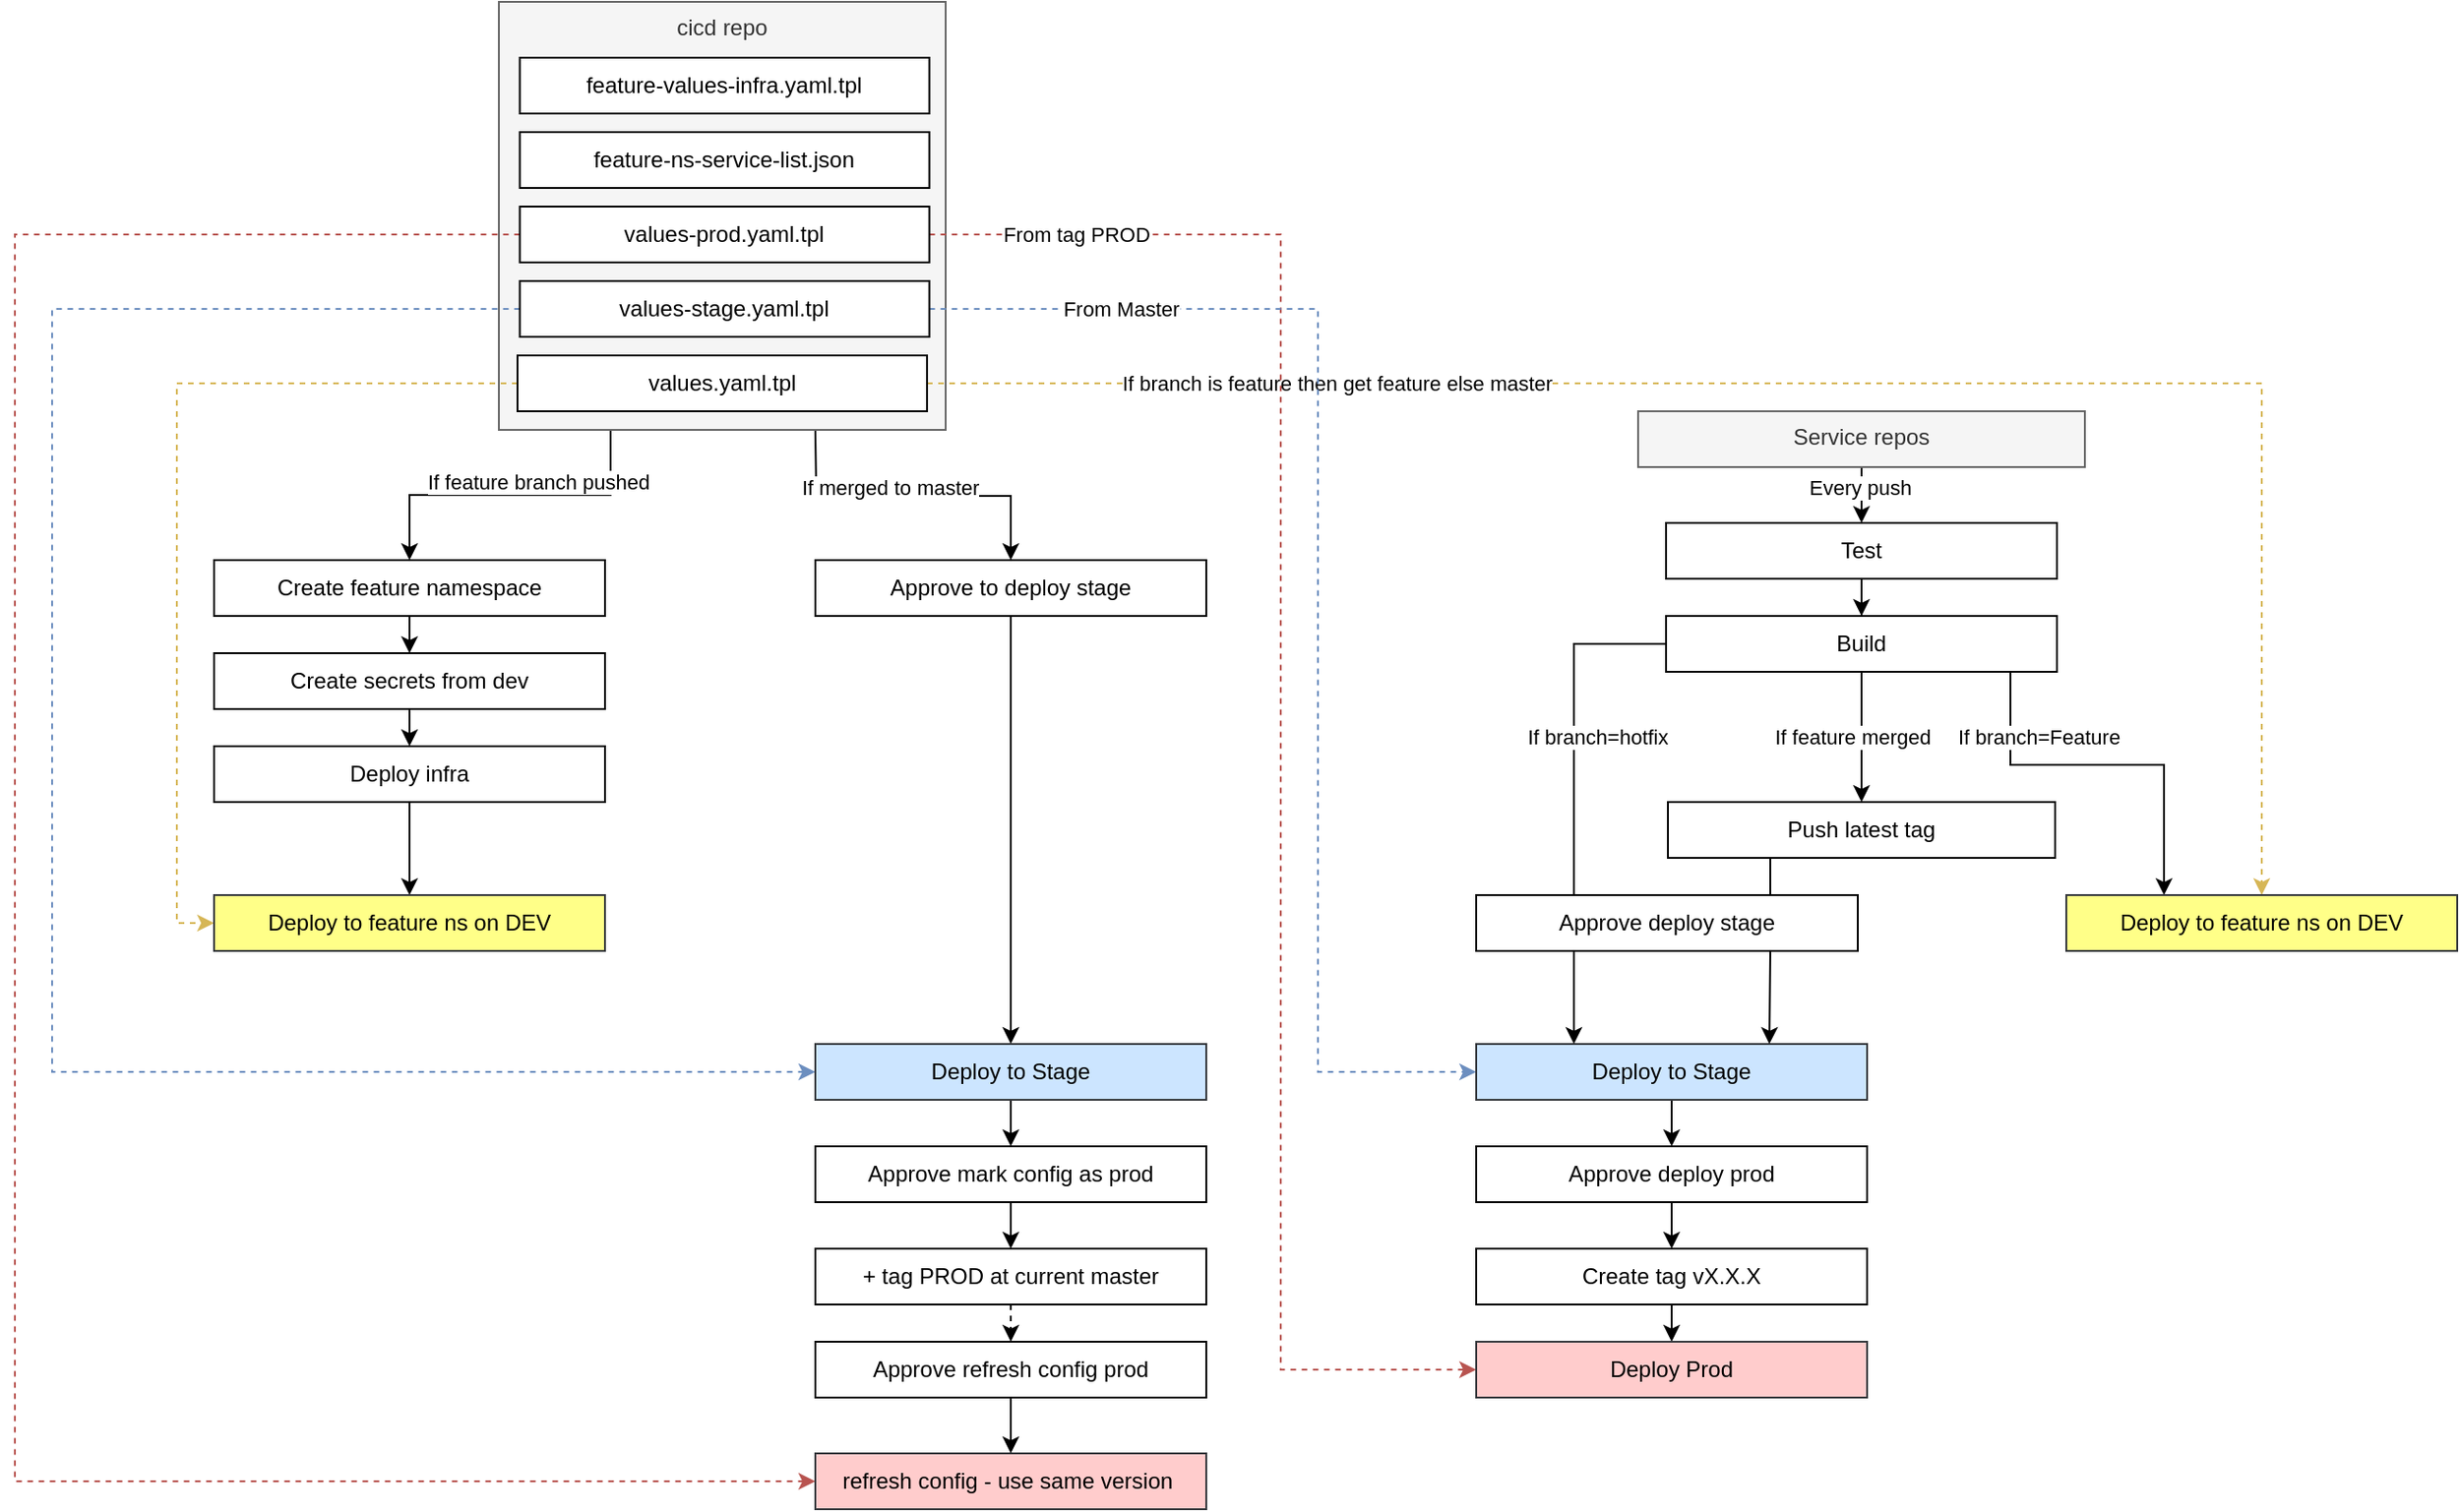 <mxfile version="14.0.1" type="github"><diagram id="RxMEeWCy8G6CTXu-9YJE" name="Page-1"><mxGraphModel dx="2200" dy="867" grid="1" gridSize="10" guides="1" tooltips="1" connect="1" arrows="1" fold="1" page="1" pageScale="1" pageWidth="827" pageHeight="1169" math="0" shadow="0"><root><mxCell id="0"/><mxCell id="1" parent="0"/><mxCell id="I1D86H4Sef8vusSO4HLG-9" style="edgeStyle=orthogonalEdgeStyle;rounded=0;orthogonalLoop=1;jettySize=auto;html=1;exitX=0.25;exitY=1;exitDx=0;exitDy=0;entryX=0.5;entryY=0;entryDx=0;entryDy=0;" edge="1" parent="1" source="PSYIGVpPT2Qj7c6pXOUl-4" target="I1D86H4Sef8vusSO4HLG-6"><mxGeometry relative="1" as="geometry"/></mxCell><mxCell id="I1D86H4Sef8vusSO4HLG-10" value="If feature branch pushed" style="edgeLabel;html=1;align=center;verticalAlign=middle;resizable=0;points=[];" vertex="1" connectable="0" parent="I1D86H4Sef8vusSO4HLG-9"><mxGeometry x="-0.084" y="-3" relative="1" as="geometry"><mxPoint x="7" y="-4" as="offset"/></mxGeometry></mxCell><mxCell id="I1D86H4Sef8vusSO4HLG-17" value="&lt;meta charset=&quot;utf-8&quot;&gt;&lt;span style=&quot;color: rgb(0, 0, 0); font-family: helvetica; font-size: 11px; font-style: normal; font-weight: 400; letter-spacing: normal; text-align: center; text-indent: 0px; text-transform: none; word-spacing: 0px; background-color: rgb(255, 255, 255); display: inline; float: none;&quot;&gt;If merged to master&lt;/span&gt;" style="edgeStyle=orthogonalEdgeStyle;rounded=0;orthogonalLoop=1;jettySize=auto;html=1;exitX=0.75;exitY=1;exitDx=0;exitDy=0;entryX=0.5;entryY=0;entryDx=0;entryDy=0;" edge="1" parent="1" target="I1D86H4Sef8vusSO4HLG-14"><mxGeometry x="-0.143" y="5" relative="1" as="geometry"><mxPoint x="-300" y="230" as="sourcePoint"/><mxPoint as="offset"/></mxGeometry></mxCell><mxCell id="PSYIGVpPT2Qj7c6pXOUl-4" value="cicd repo" style="rounded=0;whiteSpace=wrap;html=1;verticalAlign=top;fillColor=#f5f5f5;strokeColor=#666666;fontColor=#333333;" parent="1" vertex="1"><mxGeometry x="-470" width="240" height="230" as="geometry"/></mxCell><mxCell id="PSYIGVpPT2Qj7c6pXOUl-6" value="feature-values-infra.yaml.tpl" style="rounded=0;whiteSpace=wrap;html=1;" parent="1" vertex="1"><mxGeometry x="-458.75" y="30" width="220" height="30" as="geometry"/></mxCell><mxCell id="PSYIGVpPT2Qj7c6pXOUl-30" style="edgeStyle=orthogonalEdgeStyle;rounded=0;orthogonalLoop=1;jettySize=auto;html=1;exitX=0.5;exitY=1;exitDx=0;exitDy=0;entryX=0.5;entryY=0;entryDx=0;entryDy=0;" parent="1" source="PSYIGVpPT2Qj7c6pXOUl-10" target="PSYIGVpPT2Qj7c6pXOUl-29" edge="1"><mxGeometry relative="1" as="geometry"/></mxCell><mxCell id="I1D86H4Sef8vusSO4HLG-1" value="Every push" style="edgeLabel;html=1;align=center;verticalAlign=middle;resizable=0;points=[];" vertex="1" connectable="0" parent="PSYIGVpPT2Qj7c6pXOUl-30"><mxGeometry x="-0.279" y="-1" relative="1" as="geometry"><mxPoint as="offset"/></mxGeometry></mxCell><mxCell id="PSYIGVpPT2Qj7c6pXOUl-10" value="Service repos" style="rounded=0;whiteSpace=wrap;html=1;verticalAlign=top;fillColor=#f5f5f5;strokeColor=#666666;fontColor=#333333;" parent="1" vertex="1"><mxGeometry x="142" y="220" width="240" height="30" as="geometry"/></mxCell><mxCell id="PSYIGVpPT2Qj7c6pXOUl-74" style="edgeStyle=orthogonalEdgeStyle;rounded=0;orthogonalLoop=1;jettySize=auto;html=1;exitX=1;exitY=0.5;exitDx=0;exitDy=0;dashed=1;fillColor=#fff2cc;strokeColor=#d6b656;" parent="1" source="PSYIGVpPT2Qj7c6pXOUl-11" target="PSYIGVpPT2Qj7c6pXOUl-36" edge="1"><mxGeometry relative="1" as="geometry"><Array as="points"><mxPoint x="477" y="205"/></Array></mxGeometry></mxCell><mxCell id="PSYIGVpPT2Qj7c6pXOUl-75" value="If branch is feature then get feature else master" style="edgeLabel;html=1;align=center;verticalAlign=middle;resizable=0;points=[];" parent="PSYIGVpPT2Qj7c6pXOUl-74" vertex="1" connectable="0"><mxGeometry x="-0.347" y="2" relative="1" as="geometry"><mxPoint x="-104" y="2" as="offset"/></mxGeometry></mxCell><mxCell id="I1D86H4Sef8vusSO4HLG-41" style="edgeStyle=orthogonalEdgeStyle;rounded=0;orthogonalLoop=1;jettySize=auto;html=1;exitX=0;exitY=0.5;exitDx=0;exitDy=0;entryX=0;entryY=0.5;entryDx=0;entryDy=0;dashed=1;fillColor=#fff2cc;strokeColor=#d6b656;" edge="1" parent="1" source="PSYIGVpPT2Qj7c6pXOUl-11" target="I1D86H4Sef8vusSO4HLG-33"><mxGeometry relative="1" as="geometry"/></mxCell><mxCell id="PSYIGVpPT2Qj7c6pXOUl-11" value="values.yaml.tpl" style="rounded=0;whiteSpace=wrap;html=1;" parent="1" vertex="1"><mxGeometry x="-460" y="190" width="220" height="30" as="geometry"/></mxCell><mxCell id="I1D86H4Sef8vusSO4HLG-37" style="edgeStyle=orthogonalEdgeStyle;rounded=0;orthogonalLoop=1;jettySize=auto;html=1;exitX=1;exitY=0.5;exitDx=0;exitDy=0;entryX=0;entryY=0.5;entryDx=0;entryDy=0;dashed=1;fillColor=#f8cecc;strokeColor=#b85450;" edge="1" parent="1" source="PSYIGVpPT2Qj7c6pXOUl-12" target="PSYIGVpPT2Qj7c6pXOUl-49"><mxGeometry relative="1" as="geometry"><Array as="points"><mxPoint x="-50" y="125"/><mxPoint x="-50" y="735"/></Array></mxGeometry></mxCell><mxCell id="I1D86H4Sef8vusSO4HLG-38" value="From tag PROD" style="edgeLabel;html=1;align=center;verticalAlign=middle;resizable=0;points=[];" vertex="1" connectable="0" parent="I1D86H4Sef8vusSO4HLG-37"><mxGeometry x="-0.856" y="1" relative="1" as="geometry"><mxPoint x="13.75" y="1" as="offset"/></mxGeometry></mxCell><mxCell id="I1D86H4Sef8vusSO4HLG-39" style="edgeStyle=orthogonalEdgeStyle;rounded=0;orthogonalLoop=1;jettySize=auto;html=1;exitX=0;exitY=0.5;exitDx=0;exitDy=0;entryX=0;entryY=0.5;entryDx=0;entryDy=0;dashed=1;fillColor=#f8cecc;strokeColor=#b85450;" edge="1" parent="1" source="PSYIGVpPT2Qj7c6pXOUl-12" target="I1D86H4Sef8vusSO4HLG-30"><mxGeometry relative="1" as="geometry"><Array as="points"><mxPoint x="-730" y="125"/><mxPoint x="-730" y="795"/></Array></mxGeometry></mxCell><mxCell id="PSYIGVpPT2Qj7c6pXOUl-12" value="values-prod.yaml.tpl" style="rounded=0;whiteSpace=wrap;html=1;" parent="1" vertex="1"><mxGeometry x="-458.75" y="110" width="220" height="30" as="geometry"/></mxCell><mxCell id="I1D86H4Sef8vusSO4HLG-35" style="edgeStyle=orthogonalEdgeStyle;rounded=0;orthogonalLoop=1;jettySize=auto;html=1;exitX=1;exitY=0.5;exitDx=0;exitDy=0;entryX=0;entryY=0.5;entryDx=0;entryDy=0;dashed=1;fillColor=#dae8fc;strokeColor=#6c8ebf;" edge="1" parent="1" source="PSYIGVpPT2Qj7c6pXOUl-13" target="PSYIGVpPT2Qj7c6pXOUl-31"><mxGeometry relative="1" as="geometry"><Array as="points"><mxPoint x="-30" y="165"/><mxPoint x="-30" y="575"/></Array></mxGeometry></mxCell><mxCell id="I1D86H4Sef8vusSO4HLG-36" value="From Master" style="edgeLabel;html=1;align=center;verticalAlign=middle;resizable=0;points=[];" vertex="1" connectable="0" parent="I1D86H4Sef8vusSO4HLG-35"><mxGeometry x="-0.709" relative="1" as="geometry"><mxPoint as="offset"/></mxGeometry></mxCell><mxCell id="I1D86H4Sef8vusSO4HLG-40" style="edgeStyle=orthogonalEdgeStyle;rounded=0;orthogonalLoop=1;jettySize=auto;html=1;exitX=0;exitY=0.5;exitDx=0;exitDy=0;entryX=0;entryY=0.5;entryDx=0;entryDy=0;dashed=1;fillColor=#dae8fc;strokeColor=#6c8ebf;" edge="1" parent="1" source="PSYIGVpPT2Qj7c6pXOUl-13" target="I1D86H4Sef8vusSO4HLG-26"><mxGeometry relative="1" as="geometry"><Array as="points"><mxPoint x="-710" y="165"/><mxPoint x="-710" y="575"/></Array></mxGeometry></mxCell><mxCell id="PSYIGVpPT2Qj7c6pXOUl-13" value="values-stage.yaml.tpl" style="rounded=0;whiteSpace=wrap;html=1;" parent="1" vertex="1"><mxGeometry x="-458.75" y="150" width="220" height="30" as="geometry"/></mxCell><mxCell id="PSYIGVpPT2Qj7c6pXOUl-26" style="edgeStyle=orthogonalEdgeStyle;rounded=0;orthogonalLoop=1;jettySize=auto;html=1;exitX=0.5;exitY=1;exitDx=0;exitDy=0;entryX=0.5;entryY=0;entryDx=0;entryDy=0;" parent="1" source="PSYIGVpPT2Qj7c6pXOUl-14" edge="1"><mxGeometry relative="1" as="geometry"><mxPoint x="655" y="330" as="targetPoint"/></mxGeometry></mxCell><mxCell id="PSYIGVpPT2Qj7c6pXOUl-25" style="edgeStyle=orthogonalEdgeStyle;rounded=0;orthogonalLoop=1;jettySize=auto;html=1;exitX=0.5;exitY=1;exitDx=0;exitDy=0;entryX=0.5;entryY=0;entryDx=0;entryDy=0;" parent="1" source="PSYIGVpPT2Qj7c6pXOUl-15" edge="1"><mxGeometry relative="1" as="geometry"><mxPoint x="655" y="380" as="targetPoint"/></mxGeometry></mxCell><mxCell id="PSYIGVpPT2Qj7c6pXOUl-24" style="edgeStyle=orthogonalEdgeStyle;rounded=0;orthogonalLoop=1;jettySize=auto;html=1;exitX=0.5;exitY=1;exitDx=0;exitDy=0;entryX=0.5;entryY=0;entryDx=0;entryDy=0;" parent="1" source="PSYIGVpPT2Qj7c6pXOUl-18" edge="1"><mxGeometry relative="1" as="geometry"><mxPoint x="655" y="430" as="targetPoint"/></mxGeometry></mxCell><mxCell id="PSYIGVpPT2Qj7c6pXOUl-35" style="edgeStyle=orthogonalEdgeStyle;rounded=0;orthogonalLoop=1;jettySize=auto;html=1;exitX=0.5;exitY=1;exitDx=0;exitDy=0;" parent="1" source="PSYIGVpPT2Qj7c6pXOUl-29" target="PSYIGVpPT2Qj7c6pXOUl-34" edge="1"><mxGeometry relative="1" as="geometry"/></mxCell><mxCell id="PSYIGVpPT2Qj7c6pXOUl-29" value="Test" style="rounded=0;whiteSpace=wrap;html=1;" parent="1" vertex="1"><mxGeometry x="157" y="280" width="210" height="30" as="geometry"/></mxCell><mxCell id="PSYIGVpPT2Qj7c6pXOUl-64" style="edgeStyle=orthogonalEdgeStyle;rounded=0;orthogonalLoop=1;jettySize=auto;html=1;exitX=0.5;exitY=1;exitDx=0;exitDy=0;entryX=0.5;entryY=0;entryDx=0;entryDy=0;" parent="1" source="PSYIGVpPT2Qj7c6pXOUl-31" target="PSYIGVpPT2Qj7c6pXOUl-32" edge="1"><mxGeometry relative="1" as="geometry"/></mxCell><mxCell id="PSYIGVpPT2Qj7c6pXOUl-31" value="Deploy to Stage" style="rounded=0;whiteSpace=wrap;html=1;fillColor=#cce5ff;strokeColor=#36393d;" parent="1" vertex="1"><mxGeometry x="55" y="560" width="210" height="30" as="geometry"/></mxCell><mxCell id="PSYIGVpPT2Qj7c6pXOUl-50" style="edgeStyle=orthogonalEdgeStyle;rounded=0;orthogonalLoop=1;jettySize=auto;html=1;exitX=0.5;exitY=1;exitDx=0;exitDy=0;entryX=0.5;entryY=0;entryDx=0;entryDy=0;" parent="1" source="PSYIGVpPT2Qj7c6pXOUl-62" target="PSYIGVpPT2Qj7c6pXOUl-49" edge="1"><mxGeometry relative="1" as="geometry"/></mxCell><mxCell id="PSYIGVpPT2Qj7c6pXOUl-63" style="edgeStyle=orthogonalEdgeStyle;rounded=0;orthogonalLoop=1;jettySize=auto;html=1;exitX=0.5;exitY=1;exitDx=0;exitDy=0;entryX=0.5;entryY=0;entryDx=0;entryDy=0;" parent="1" source="PSYIGVpPT2Qj7c6pXOUl-32" target="PSYIGVpPT2Qj7c6pXOUl-62" edge="1"><mxGeometry relative="1" as="geometry"/></mxCell><mxCell id="PSYIGVpPT2Qj7c6pXOUl-32" value="Approve deploy prod" style="rounded=0;whiteSpace=wrap;html=1;" parent="1" vertex="1"><mxGeometry x="55" y="615" width="210" height="30" as="geometry"/></mxCell><mxCell id="PSYIGVpPT2Qj7c6pXOUl-41" style="edgeStyle=orthogonalEdgeStyle;rounded=0;orthogonalLoop=1;jettySize=auto;html=1;exitX=0.75;exitY=1;exitDx=0;exitDy=0;entryX=0.25;entryY=0;entryDx=0;entryDy=0;" parent="1" source="PSYIGVpPT2Qj7c6pXOUl-34" target="PSYIGVpPT2Qj7c6pXOUl-36" edge="1"><mxGeometry relative="1" as="geometry"><Array as="points"><mxPoint x="342" y="360"/><mxPoint x="342" y="410"/><mxPoint x="425" y="410"/></Array></mxGeometry></mxCell><mxCell id="PSYIGVpPT2Qj7c6pXOUl-42" value="If branch=Feature" style="edgeLabel;html=1;align=center;verticalAlign=middle;resizable=0;points=[];" parent="PSYIGVpPT2Qj7c6pXOUl-41" vertex="1" connectable="0"><mxGeometry x="-0.241" y="3" relative="1" as="geometry"><mxPoint x="4.5" y="-12" as="offset"/></mxGeometry></mxCell><mxCell id="PSYIGVpPT2Qj7c6pXOUl-57" style="edgeStyle=orthogonalEdgeStyle;rounded=0;orthogonalLoop=1;jettySize=auto;html=1;exitX=0.5;exitY=1;exitDx=0;exitDy=0;entryX=0.5;entryY=0;entryDx=0;entryDy=0;" parent="1" source="PSYIGVpPT2Qj7c6pXOUl-34" target="PSYIGVpPT2Qj7c6pXOUl-52" edge="1"><mxGeometry relative="1" as="geometry"/></mxCell><mxCell id="PSYIGVpPT2Qj7c6pXOUl-58" value="If feature merged" style="edgeLabel;html=1;align=center;verticalAlign=middle;resizable=0;points=[];" parent="PSYIGVpPT2Qj7c6pXOUl-57" vertex="1" connectable="0"><mxGeometry x="0.054" y="2" relative="1" as="geometry"><mxPoint x="-7" y="-2" as="offset"/></mxGeometry></mxCell><mxCell id="PSYIGVpPT2Qj7c6pXOUl-60" value="" style="edgeStyle=orthogonalEdgeStyle;rounded=0;orthogonalLoop=1;jettySize=auto;html=1;exitX=0;exitY=0.5;exitDx=0;exitDy=0;entryX=0.25;entryY=0;entryDx=0;entryDy=0;" parent="1" source="PSYIGVpPT2Qj7c6pXOUl-34" target="PSYIGVpPT2Qj7c6pXOUl-31" edge="1"><mxGeometry x="-0.227" y="23" relative="1" as="geometry"><mxPoint y="1" as="offset"/></mxGeometry></mxCell><mxCell id="PSYIGVpPT2Qj7c6pXOUl-67" value="&lt;span style=&quot;font-family: &amp;#34;helvetica&amp;#34;&quot;&gt;If branch=hotfix&lt;/span&gt;" style="edgeLabel;html=1;align=center;verticalAlign=middle;resizable=0;points=[];" parent="PSYIGVpPT2Qj7c6pXOUl-60" vertex="1" connectable="0"><mxGeometry x="-0.041" y="1" relative="1" as="geometry"><mxPoint x="11.5" y="-27.5" as="offset"/></mxGeometry></mxCell><mxCell id="PSYIGVpPT2Qj7c6pXOUl-34" value="Build" style="rounded=0;whiteSpace=wrap;html=1;" parent="1" vertex="1"><mxGeometry x="157" y="330" width="210" height="30" as="geometry"/></mxCell><mxCell id="PSYIGVpPT2Qj7c6pXOUl-36" value="Deploy to feature ns on DEV" style="rounded=0;whiteSpace=wrap;html=1;fillColor=#ffff88;strokeColor=#36393d;" parent="1" vertex="1"><mxGeometry x="372" y="480" width="210" height="30" as="geometry"/></mxCell><mxCell id="PSYIGVpPT2Qj7c6pXOUl-49" value="Deploy Prod" style="rounded=0;whiteSpace=wrap;html=1;fillColor=#ffcccc;strokeColor=#36393d;" parent="1" vertex="1"><mxGeometry x="55" y="720" width="210" height="30" as="geometry"/></mxCell><mxCell id="PSYIGVpPT2Qj7c6pXOUl-59" style="edgeStyle=orthogonalEdgeStyle;rounded=0;orthogonalLoop=1;jettySize=auto;html=1;exitX=0.25;exitY=1;exitDx=0;exitDy=0;entryX=0.75;entryY=0;entryDx=0;entryDy=0;" parent="1" source="PSYIGVpPT2Qj7c6pXOUl-52" target="PSYIGVpPT2Qj7c6pXOUl-31" edge="1"><mxGeometry relative="1" as="geometry"><Array as="points"><mxPoint x="213" y="460"/><mxPoint x="213" y="510"/></Array></mxGeometry></mxCell><mxCell id="PSYIGVpPT2Qj7c6pXOUl-52" value="Push latest tag" style="rounded=0;whiteSpace=wrap;html=1;" parent="1" vertex="1"><mxGeometry x="158" y="430" width="208" height="30" as="geometry"/></mxCell><mxCell id="PSYIGVpPT2Qj7c6pXOUl-62" value="Create tag vX.X.X" style="rounded=0;whiteSpace=wrap;html=1;" parent="1" vertex="1"><mxGeometry x="55" y="670" width="210" height="30" as="geometry"/></mxCell><mxCell id="PSYIGVpPT2Qj7c6pXOUl-70" value="feature-ns-service-list.json" style="rounded=0;whiteSpace=wrap;html=1;" parent="1" vertex="1"><mxGeometry x="-458.75" y="70" width="220" height="30" as="geometry"/></mxCell><mxCell id="PSYIGVpPT2Qj7c6pXOUl-73" value="Approve deploy stage" style="rounded=0;whiteSpace=wrap;html=1;" parent="1" vertex="1"><mxGeometry x="55" y="480" width="205" height="30" as="geometry"/></mxCell><mxCell id="I1D86H4Sef8vusSO4HLG-11" style="edgeStyle=orthogonalEdgeStyle;rounded=0;orthogonalLoop=1;jettySize=auto;html=1;exitX=0.5;exitY=1;exitDx=0;exitDy=0;entryX=0.5;entryY=0;entryDx=0;entryDy=0;" edge="1" parent="1" source="I1D86H4Sef8vusSO4HLG-6" target="I1D86H4Sef8vusSO4HLG-7"><mxGeometry relative="1" as="geometry"/></mxCell><mxCell id="I1D86H4Sef8vusSO4HLG-6" value="Create feature namespace" style="rounded=0;whiteSpace=wrap;html=1;" vertex="1" parent="1"><mxGeometry x="-623" y="300" width="210" height="30" as="geometry"/></mxCell><mxCell id="I1D86H4Sef8vusSO4HLG-12" style="edgeStyle=orthogonalEdgeStyle;rounded=0;orthogonalLoop=1;jettySize=auto;html=1;exitX=0.5;exitY=1;exitDx=0;exitDy=0;entryX=0.5;entryY=0;entryDx=0;entryDy=0;" edge="1" parent="1" source="I1D86H4Sef8vusSO4HLG-7" target="I1D86H4Sef8vusSO4HLG-8"><mxGeometry relative="1" as="geometry"/></mxCell><mxCell id="I1D86H4Sef8vusSO4HLG-7" value="Create secrets from dev" style="rounded=0;whiteSpace=wrap;html=1;" vertex="1" parent="1"><mxGeometry x="-623" y="350" width="210" height="30" as="geometry"/></mxCell><mxCell id="I1D86H4Sef8vusSO4HLG-34" style="edgeStyle=orthogonalEdgeStyle;rounded=0;orthogonalLoop=1;jettySize=auto;html=1;exitX=0.5;exitY=1;exitDx=0;exitDy=0;entryX=0.5;entryY=0;entryDx=0;entryDy=0;" edge="1" parent="1" source="I1D86H4Sef8vusSO4HLG-8" target="I1D86H4Sef8vusSO4HLG-33"><mxGeometry relative="1" as="geometry"/></mxCell><mxCell id="I1D86H4Sef8vusSO4HLG-8" value="Deploy infra&lt;br&gt;" style="rounded=0;whiteSpace=wrap;html=1;" vertex="1" parent="1"><mxGeometry x="-623" y="400" width="210" height="30" as="geometry"/></mxCell><mxCell id="I1D86H4Sef8vusSO4HLG-32" style="edgeStyle=orthogonalEdgeStyle;rounded=0;orthogonalLoop=1;jettySize=auto;html=1;exitX=0.5;exitY=1;exitDx=0;exitDy=0;entryX=0.5;entryY=0;entryDx=0;entryDy=0;" edge="1" parent="1" source="I1D86H4Sef8vusSO4HLG-14" target="I1D86H4Sef8vusSO4HLG-26"><mxGeometry relative="1" as="geometry"/></mxCell><mxCell id="I1D86H4Sef8vusSO4HLG-14" value="Approve to deploy stage" style="rounded=0;whiteSpace=wrap;html=1;" vertex="1" parent="1"><mxGeometry x="-300" y="300" width="210" height="30" as="geometry"/></mxCell><mxCell id="I1D86H4Sef8vusSO4HLG-25" style="edgeStyle=orthogonalEdgeStyle;rounded=0;orthogonalLoop=1;jettySize=auto;html=1;exitX=0.5;exitY=1;exitDx=0;exitDy=0;entryX=0.5;entryY=0;entryDx=0;entryDy=0;" edge="1" parent="1" source="I1D86H4Sef8vusSO4HLG-26" target="I1D86H4Sef8vusSO4HLG-29"><mxGeometry relative="1" as="geometry"/></mxCell><mxCell id="I1D86H4Sef8vusSO4HLG-26" value="Deploy to Stage" style="rounded=0;whiteSpace=wrap;html=1;fillColor=#cce5ff;strokeColor=#36393d;" vertex="1" parent="1"><mxGeometry x="-300" y="560" width="210" height="30" as="geometry"/></mxCell><mxCell id="I1D86H4Sef8vusSO4HLG-28" style="edgeStyle=orthogonalEdgeStyle;rounded=0;orthogonalLoop=1;jettySize=auto;html=1;exitX=0.5;exitY=1;exitDx=0;exitDy=0;entryX=0.5;entryY=0;entryDx=0;entryDy=0;" edge="1" parent="1" source="I1D86H4Sef8vusSO4HLG-29" target="I1D86H4Sef8vusSO4HLG-31"><mxGeometry relative="1" as="geometry"/></mxCell><mxCell id="I1D86H4Sef8vusSO4HLG-29" value="Approve mark config as prod" style="rounded=0;whiteSpace=wrap;html=1;" vertex="1" parent="1"><mxGeometry x="-300" y="615" width="210" height="30" as="geometry"/></mxCell><mxCell id="I1D86H4Sef8vusSO4HLG-30" value="refresh config&amp;nbsp;- use same version&amp;nbsp;" style="rounded=0;whiteSpace=wrap;html=1;fillColor=#ffcccc;strokeColor=#36393d;" vertex="1" parent="1"><mxGeometry x="-300" y="780" width="210" height="30" as="geometry"/></mxCell><mxCell id="I1D86H4Sef8vusSO4HLG-43" style="edgeStyle=orthogonalEdgeStyle;rounded=0;orthogonalLoop=1;jettySize=auto;html=1;exitX=0.5;exitY=1;exitDx=0;exitDy=0;entryX=0.5;entryY=0;entryDx=0;entryDy=0;dashed=1;" edge="1" parent="1" source="I1D86H4Sef8vusSO4HLG-31" target="I1D86H4Sef8vusSO4HLG-42"><mxGeometry relative="1" as="geometry"/></mxCell><mxCell id="I1D86H4Sef8vusSO4HLG-31" value="+ tag PROD at current master" style="rounded=0;whiteSpace=wrap;html=1;" vertex="1" parent="1"><mxGeometry x="-300" y="670" width="210" height="30" as="geometry"/></mxCell><mxCell id="I1D86H4Sef8vusSO4HLG-33" value="Deploy to feature ns on DEV" style="rounded=0;whiteSpace=wrap;html=1;fillColor=#ffff88;strokeColor=#36393d;" vertex="1" parent="1"><mxGeometry x="-623" y="480" width="210" height="30" as="geometry"/></mxCell><mxCell id="I1D86H4Sef8vusSO4HLG-44" style="edgeStyle=orthogonalEdgeStyle;rounded=0;orthogonalLoop=1;jettySize=auto;html=1;exitX=0.5;exitY=1;exitDx=0;exitDy=0;entryX=0.5;entryY=0;entryDx=0;entryDy=0;" edge="1" parent="1" source="I1D86H4Sef8vusSO4HLG-42" target="I1D86H4Sef8vusSO4HLG-30"><mxGeometry relative="1" as="geometry"/></mxCell><mxCell id="I1D86H4Sef8vusSO4HLG-42" value="Approve refresh config prod" style="rounded=0;whiteSpace=wrap;html=1;" vertex="1" parent="1"><mxGeometry x="-300" y="720" width="210" height="30" as="geometry"/></mxCell></root></mxGraphModel></diagram></mxfile>